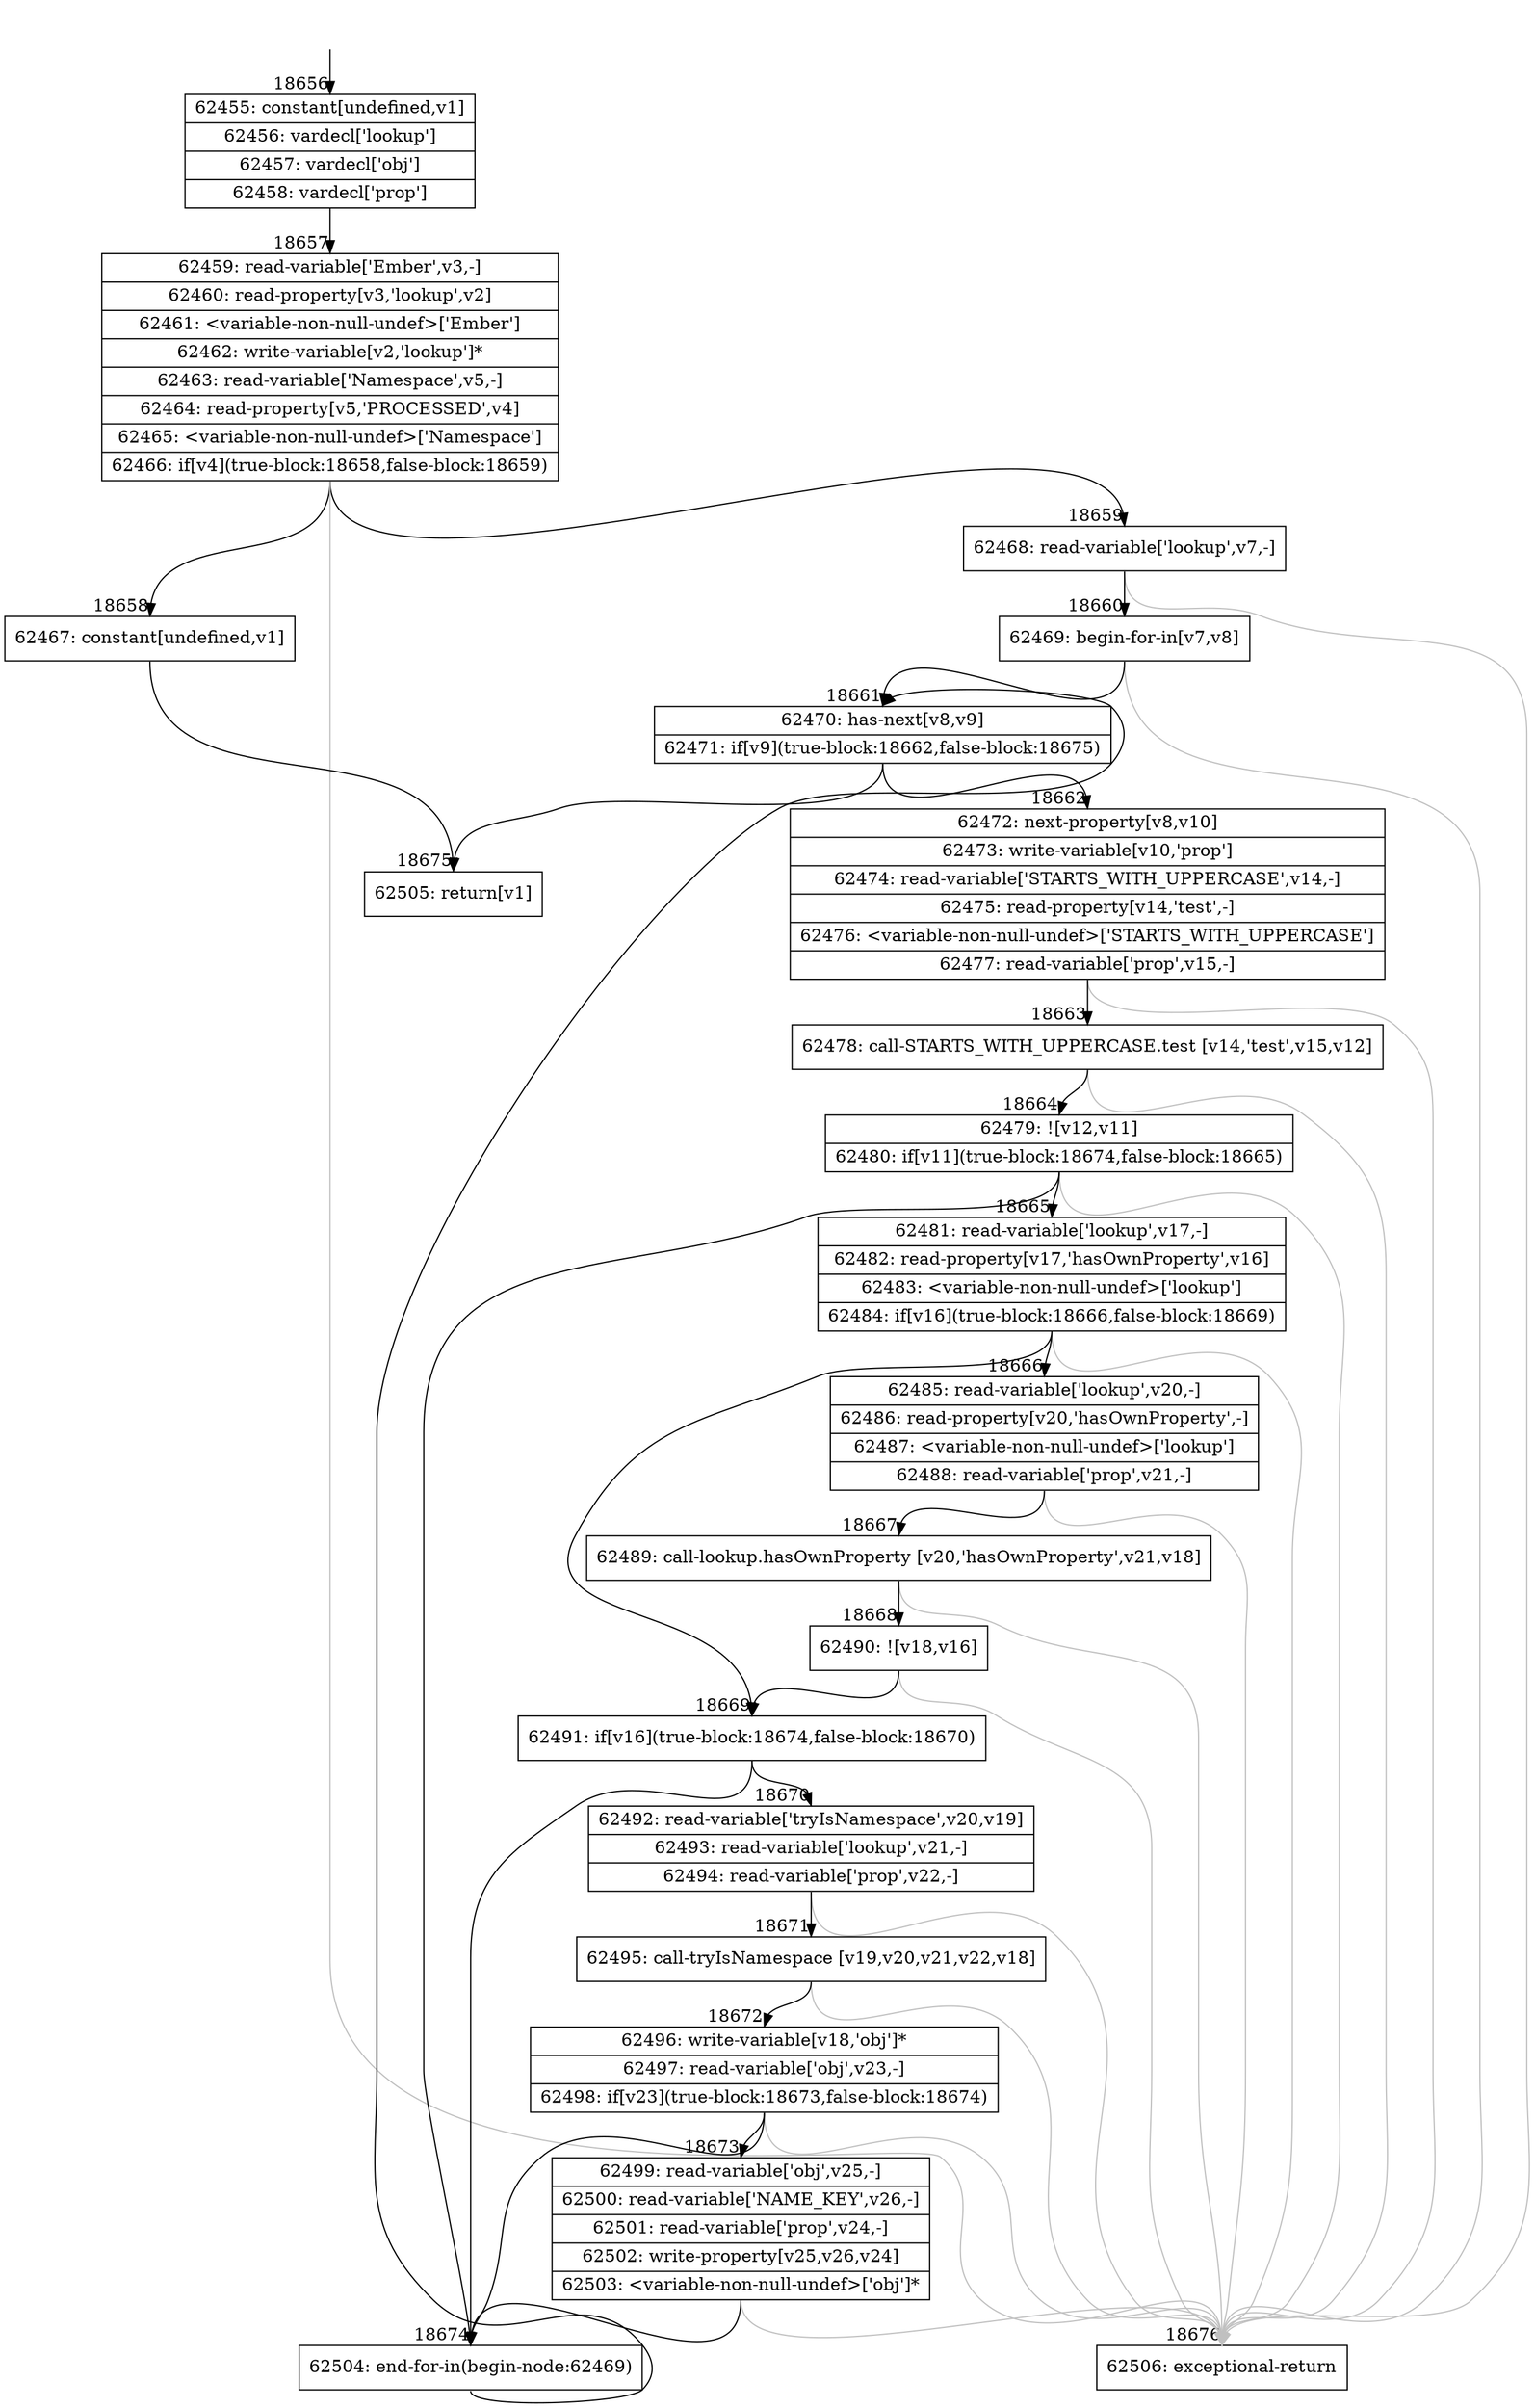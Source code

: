 digraph {
rankdir="TD"
BB_entry1607[shape=none,label=""];
BB_entry1607 -> BB18656 [tailport=s, headport=n, headlabel="    18656"]
BB18656 [shape=record label="{62455: constant[undefined,v1]|62456: vardecl['lookup']|62457: vardecl['obj']|62458: vardecl['prop']}" ] 
BB18656 -> BB18657 [tailport=s, headport=n, headlabel="      18657"]
BB18657 [shape=record label="{62459: read-variable['Ember',v3,-]|62460: read-property[v3,'lookup',v2]|62461: \<variable-non-null-undef\>['Ember']|62462: write-variable[v2,'lookup']*|62463: read-variable['Namespace',v5,-]|62464: read-property[v5,'PROCESSED',v4]|62465: \<variable-non-null-undef\>['Namespace']|62466: if[v4](true-block:18658,false-block:18659)}" ] 
BB18657 -> BB18658 [tailport=s, headport=n, headlabel="      18658"]
BB18657 -> BB18659 [tailport=s, headport=n, headlabel="      18659"]
BB18657 -> BB18676 [tailport=s, headport=n, color=gray, headlabel="      18676"]
BB18658 [shape=record label="{62467: constant[undefined,v1]}" ] 
BB18658 -> BB18675 [tailport=s, headport=n, headlabel="      18675"]
BB18659 [shape=record label="{62468: read-variable['lookup',v7,-]}" ] 
BB18659 -> BB18660 [tailport=s, headport=n, headlabel="      18660"]
BB18659 -> BB18676 [tailport=s, headport=n, color=gray]
BB18660 [shape=record label="{62469: begin-for-in[v7,v8]}" ] 
BB18660 -> BB18661 [tailport=s, headport=n, headlabel="      18661"]
BB18660 -> BB18676 [tailport=s, headport=n, color=gray]
BB18661 [shape=record label="{62470: has-next[v8,v9]|62471: if[v9](true-block:18662,false-block:18675)}" ] 
BB18661 -> BB18662 [tailport=s, headport=n, headlabel="      18662"]
BB18661 -> BB18675 [tailport=s, headport=n]
BB18662 [shape=record label="{62472: next-property[v8,v10]|62473: write-variable[v10,'prop']|62474: read-variable['STARTS_WITH_UPPERCASE',v14,-]|62475: read-property[v14,'test',-]|62476: \<variable-non-null-undef\>['STARTS_WITH_UPPERCASE']|62477: read-variable['prop',v15,-]}" ] 
BB18662 -> BB18663 [tailport=s, headport=n, headlabel="      18663"]
BB18662 -> BB18676 [tailport=s, headport=n, color=gray]
BB18663 [shape=record label="{62478: call-STARTS_WITH_UPPERCASE.test [v14,'test',v15,v12]}" ] 
BB18663 -> BB18664 [tailport=s, headport=n, headlabel="      18664"]
BB18663 -> BB18676 [tailport=s, headport=n, color=gray]
BB18664 [shape=record label="{62479: ![v12,v11]|62480: if[v11](true-block:18674,false-block:18665)}" ] 
BB18664 -> BB18674 [tailport=s, headport=n, headlabel="      18674"]
BB18664 -> BB18665 [tailport=s, headport=n, headlabel="      18665"]
BB18664 -> BB18676 [tailport=s, headport=n, color=gray]
BB18665 [shape=record label="{62481: read-variable['lookup',v17,-]|62482: read-property[v17,'hasOwnProperty',v16]|62483: \<variable-non-null-undef\>['lookup']|62484: if[v16](true-block:18666,false-block:18669)}" ] 
BB18665 -> BB18669 [tailport=s, headport=n, headlabel="      18669"]
BB18665 -> BB18666 [tailport=s, headport=n, headlabel="      18666"]
BB18665 -> BB18676 [tailport=s, headport=n, color=gray]
BB18666 [shape=record label="{62485: read-variable['lookup',v20,-]|62486: read-property[v20,'hasOwnProperty',-]|62487: \<variable-non-null-undef\>['lookup']|62488: read-variable['prop',v21,-]}" ] 
BB18666 -> BB18667 [tailport=s, headport=n, headlabel="      18667"]
BB18666 -> BB18676 [tailport=s, headport=n, color=gray]
BB18667 [shape=record label="{62489: call-lookup.hasOwnProperty [v20,'hasOwnProperty',v21,v18]}" ] 
BB18667 -> BB18668 [tailport=s, headport=n, headlabel="      18668"]
BB18667 -> BB18676 [tailport=s, headport=n, color=gray]
BB18668 [shape=record label="{62490: ![v18,v16]}" ] 
BB18668 -> BB18669 [tailport=s, headport=n]
BB18668 -> BB18676 [tailport=s, headport=n, color=gray]
BB18669 [shape=record label="{62491: if[v16](true-block:18674,false-block:18670)}" ] 
BB18669 -> BB18674 [tailport=s, headport=n]
BB18669 -> BB18670 [tailport=s, headport=n, headlabel="      18670"]
BB18670 [shape=record label="{62492: read-variable['tryIsNamespace',v20,v19]|62493: read-variable['lookup',v21,-]|62494: read-variable['prop',v22,-]}" ] 
BB18670 -> BB18671 [tailport=s, headport=n, headlabel="      18671"]
BB18670 -> BB18676 [tailport=s, headport=n, color=gray]
BB18671 [shape=record label="{62495: call-tryIsNamespace [v19,v20,v21,v22,v18]}" ] 
BB18671 -> BB18672 [tailport=s, headport=n, headlabel="      18672"]
BB18671 -> BB18676 [tailport=s, headport=n, color=gray]
BB18672 [shape=record label="{62496: write-variable[v18,'obj']*|62497: read-variable['obj',v23,-]|62498: if[v23](true-block:18673,false-block:18674)}" ] 
BB18672 -> BB18673 [tailport=s, headport=n, headlabel="      18673"]
BB18672 -> BB18674 [tailport=s, headport=n]
BB18672 -> BB18676 [tailport=s, headport=n, color=gray]
BB18673 [shape=record label="{62499: read-variable['obj',v25,-]|62500: read-variable['NAME_KEY',v26,-]|62501: read-variable['prop',v24,-]|62502: write-property[v25,v26,v24]|62503: \<variable-non-null-undef\>['obj']*}" ] 
BB18673 -> BB18674 [tailport=s, headport=n]
BB18673 -> BB18676 [tailport=s, headport=n, color=gray]
BB18674 [shape=record label="{62504: end-for-in(begin-node:62469)}" ] 
BB18674 -> BB18661 [tailport=s, headport=n]
BB18675 [shape=record label="{62505: return[v1]}" ] 
BB18676 [shape=record label="{62506: exceptional-return}" ] 
//#$~ 34942
}
